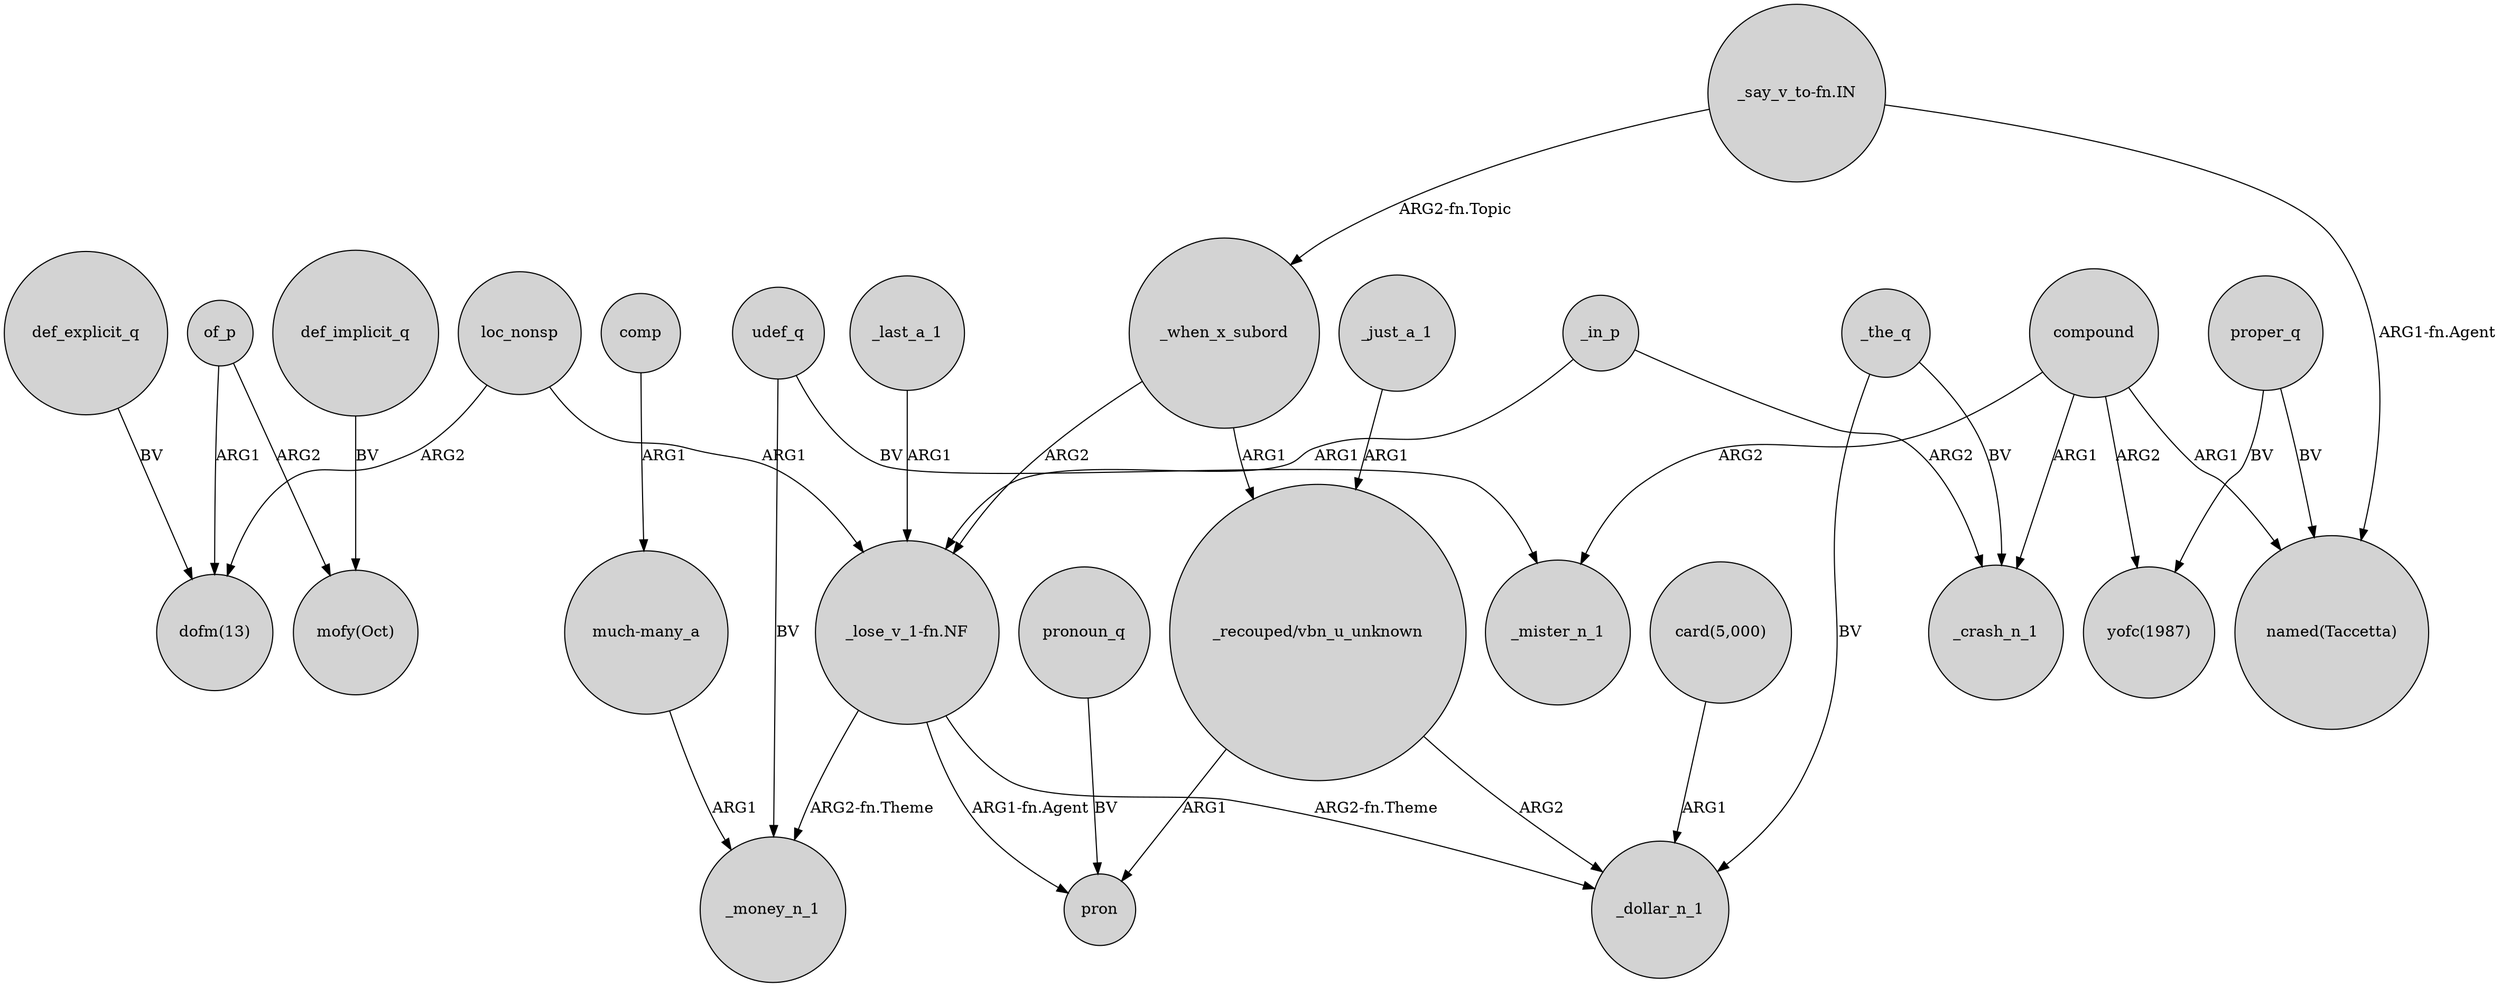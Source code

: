digraph {
	node [shape=circle style=filled]
	of_p -> "dofm(13)" [label=ARG1]
	_in_p -> "_lose_v_1-fn.NF" [label=ARG1]
	udef_q -> _money_n_1 [label=BV]
	"_lose_v_1-fn.NF" -> _dollar_n_1 [label="ARG2-fn.Theme"]
	def_implicit_q -> "mofy(Oct)" [label=BV]
	"_lose_v_1-fn.NF" -> pron [label="ARG1-fn.Agent"]
	compound -> _mister_n_1 [label=ARG2]
	loc_nonsp -> "_lose_v_1-fn.NF" [label=ARG1]
	compound -> "named(Taccetta)" [label=ARG1]
	udef_q -> _mister_n_1 [label=BV]
	_the_q -> _dollar_n_1 [label=BV]
	_in_p -> _crash_n_1 [label=ARG2]
	compound -> _crash_n_1 [label=ARG1]
	of_p -> "mofy(Oct)" [label=ARG2]
	"_lose_v_1-fn.NF" -> _money_n_1 [label="ARG2-fn.Theme"]
	"_recouped/vbn_u_unknown" -> _dollar_n_1 [label=ARG2]
	_when_x_subord -> "_lose_v_1-fn.NF" [label=ARG2]
	pronoun_q -> pron [label=BV]
	"much-many_a" -> _money_n_1 [label=ARG1]
	"_say_v_to-fn.IN" -> _when_x_subord [label="ARG2-fn.Topic"]
	comp -> "much-many_a" [label=ARG1]
	_just_a_1 -> "_recouped/vbn_u_unknown" [label=ARG1]
	loc_nonsp -> "dofm(13)" [label=ARG2]
	_when_x_subord -> "_recouped/vbn_u_unknown" [label=ARG1]
	def_explicit_q -> "dofm(13)" [label=BV]
	compound -> "yofc(1987)" [label=ARG2]
	proper_q -> "yofc(1987)" [label=BV]
	"_say_v_to-fn.IN" -> "named(Taccetta)" [label="ARG1-fn.Agent"]
	_last_a_1 -> "_lose_v_1-fn.NF" [label=ARG1]
	"card(5,000)" -> _dollar_n_1 [label=ARG1]
	proper_q -> "named(Taccetta)" [label=BV]
	_the_q -> _crash_n_1 [label=BV]
	"_recouped/vbn_u_unknown" -> pron [label=ARG1]
}
